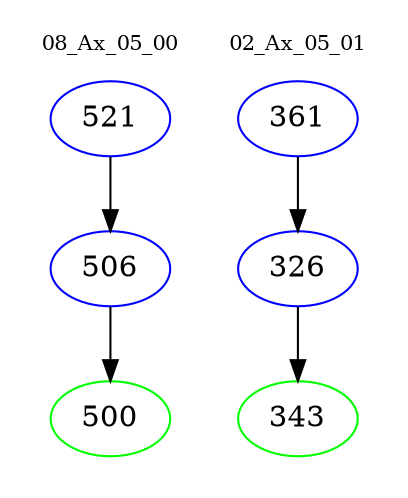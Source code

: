 digraph{
subgraph cluster_0 {
color = white
label = "08_Ax_05_00";
fontsize=10;
T0_521 [label="521", color="blue"]
T0_521 -> T0_506 [color="black"]
T0_506 [label="506", color="blue"]
T0_506 -> T0_500 [color="black"]
T0_500 [label="500", color="green"]
}
subgraph cluster_1 {
color = white
label = "02_Ax_05_01";
fontsize=10;
T1_361 [label="361", color="blue"]
T1_361 -> T1_326 [color="black"]
T1_326 [label="326", color="blue"]
T1_326 -> T1_343 [color="black"]
T1_343 [label="343", color="green"]
}
}

